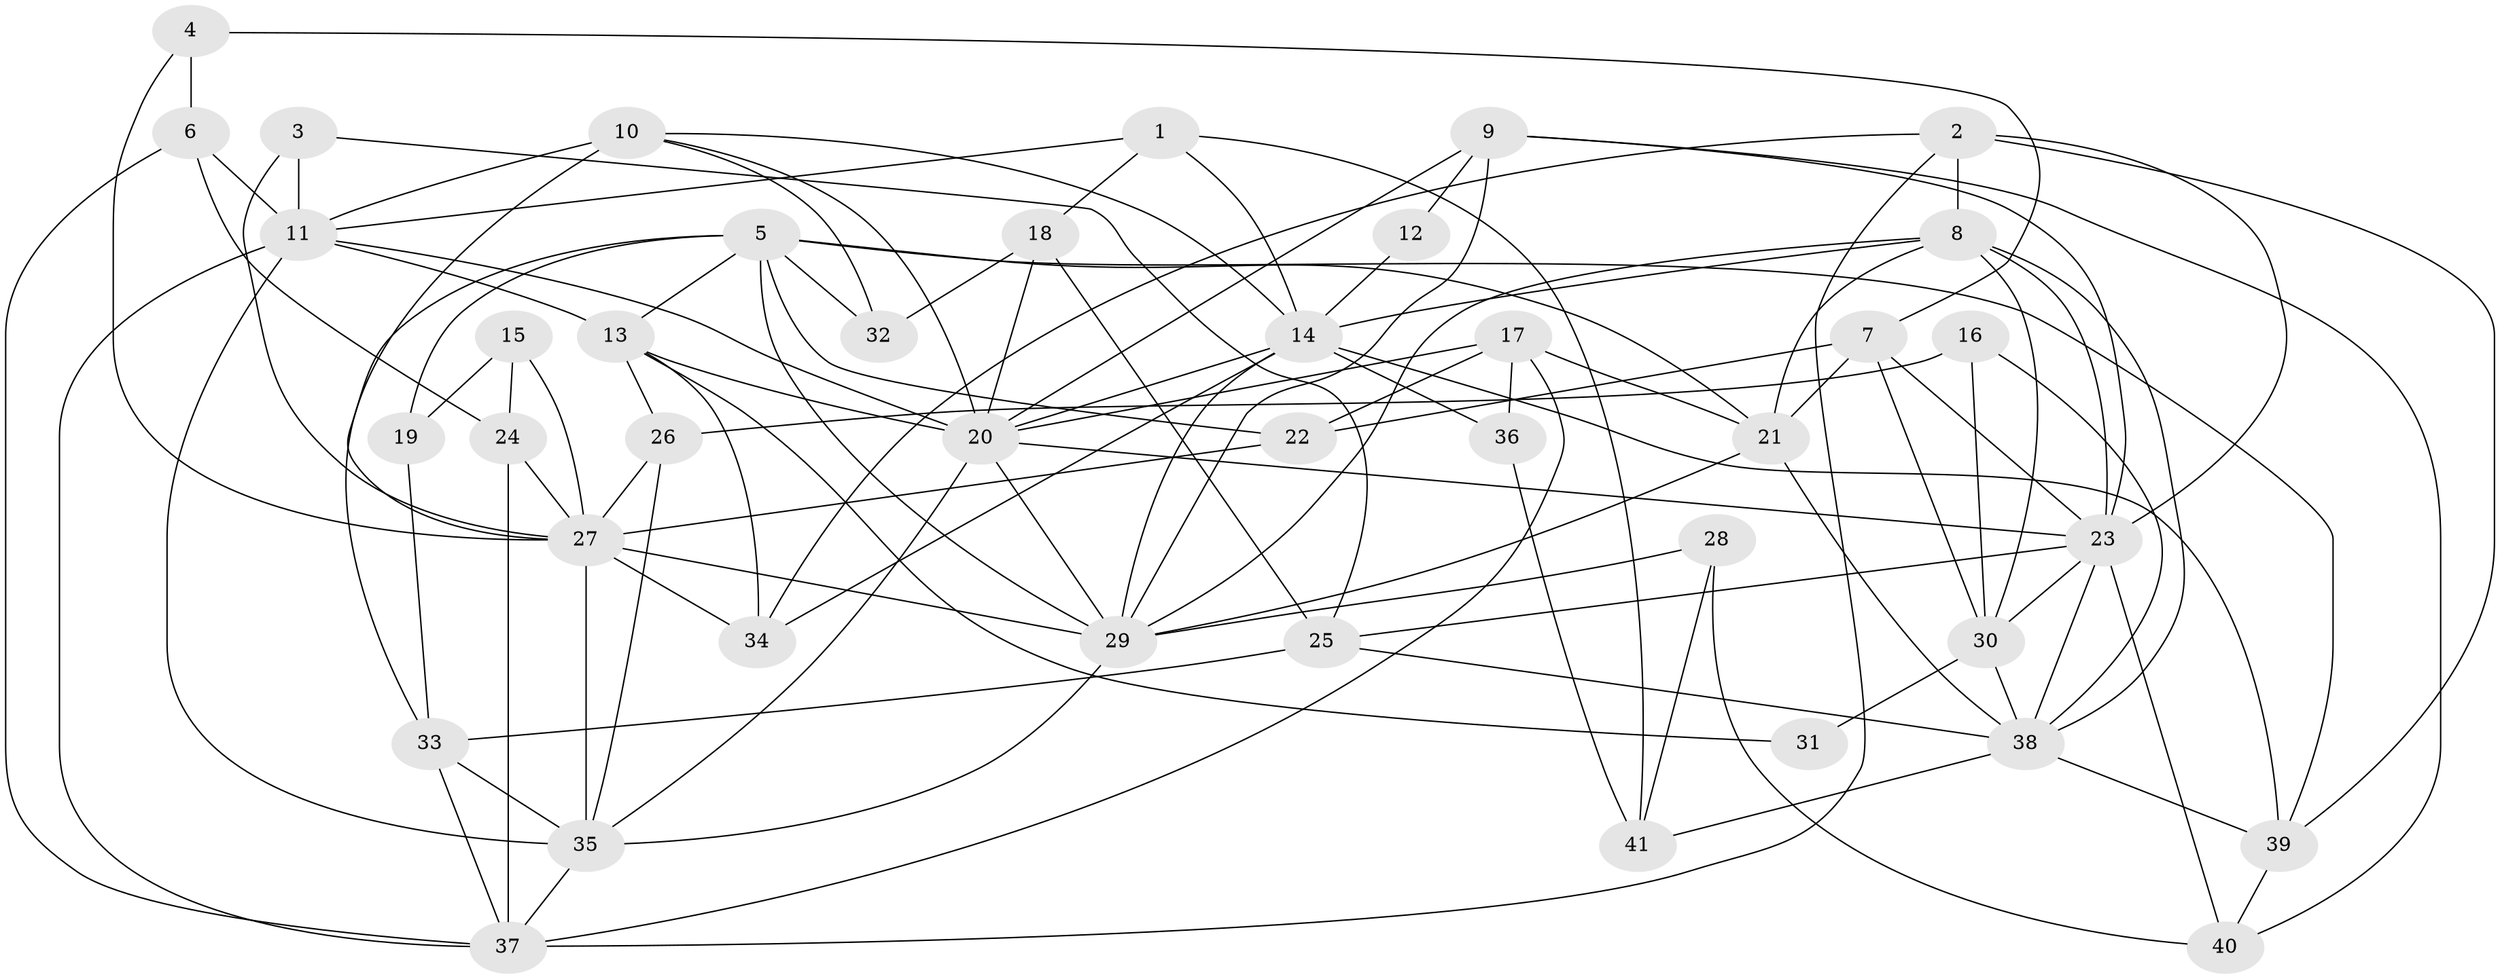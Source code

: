 // original degree distribution, {4: 0.3950617283950617, 6: 0.07407407407407407, 3: 0.19753086419753085, 2: 0.14814814814814814, 7: 0.037037037037037035, 5: 0.12345679012345678, 8: 0.012345679012345678, 9: 0.012345679012345678}
// Generated by graph-tools (version 1.1) at 2025/02/03/09/25 03:02:06]
// undirected, 41 vertices, 107 edges
graph export_dot {
graph [start="1"]
  node [color=gray90,style=filled];
  1;
  2;
  3;
  4;
  5;
  6;
  7;
  8;
  9;
  10;
  11;
  12;
  13;
  14;
  15;
  16;
  17;
  18;
  19;
  20;
  21;
  22;
  23;
  24;
  25;
  26;
  27;
  28;
  29;
  30;
  31;
  32;
  33;
  34;
  35;
  36;
  37;
  38;
  39;
  40;
  41;
  1 -- 11 [weight=1.0];
  1 -- 14 [weight=1.0];
  1 -- 18 [weight=1.0];
  1 -- 41 [weight=1.0];
  2 -- 8 [weight=2.0];
  2 -- 23 [weight=1.0];
  2 -- 34 [weight=1.0];
  2 -- 37 [weight=1.0];
  2 -- 39 [weight=1.0];
  3 -- 11 [weight=1.0];
  3 -- 25 [weight=1.0];
  3 -- 27 [weight=1.0];
  4 -- 6 [weight=2.0];
  4 -- 7 [weight=1.0];
  4 -- 27 [weight=1.0];
  5 -- 13 [weight=1.0];
  5 -- 19 [weight=1.0];
  5 -- 21 [weight=1.0];
  5 -- 22 [weight=1.0];
  5 -- 29 [weight=1.0];
  5 -- 32 [weight=1.0];
  5 -- 33 [weight=1.0];
  5 -- 39 [weight=1.0];
  6 -- 11 [weight=1.0];
  6 -- 24 [weight=1.0];
  6 -- 37 [weight=1.0];
  7 -- 21 [weight=2.0];
  7 -- 22 [weight=1.0];
  7 -- 23 [weight=1.0];
  7 -- 30 [weight=1.0];
  8 -- 14 [weight=1.0];
  8 -- 21 [weight=1.0];
  8 -- 23 [weight=1.0];
  8 -- 29 [weight=1.0];
  8 -- 30 [weight=1.0];
  8 -- 38 [weight=1.0];
  9 -- 12 [weight=1.0];
  9 -- 20 [weight=1.0];
  9 -- 23 [weight=1.0];
  9 -- 29 [weight=1.0];
  9 -- 40 [weight=1.0];
  10 -- 11 [weight=1.0];
  10 -- 14 [weight=1.0];
  10 -- 20 [weight=1.0];
  10 -- 27 [weight=2.0];
  10 -- 32 [weight=1.0];
  11 -- 13 [weight=2.0];
  11 -- 20 [weight=1.0];
  11 -- 35 [weight=1.0];
  11 -- 37 [weight=1.0];
  12 -- 14 [weight=1.0];
  13 -- 20 [weight=1.0];
  13 -- 26 [weight=1.0];
  13 -- 31 [weight=1.0];
  13 -- 34 [weight=1.0];
  14 -- 20 [weight=1.0];
  14 -- 29 [weight=1.0];
  14 -- 34 [weight=1.0];
  14 -- 36 [weight=2.0];
  14 -- 39 [weight=1.0];
  15 -- 19 [weight=1.0];
  15 -- 24 [weight=1.0];
  15 -- 27 [weight=2.0];
  16 -- 26 [weight=2.0];
  16 -- 30 [weight=1.0];
  16 -- 38 [weight=1.0];
  17 -- 20 [weight=2.0];
  17 -- 21 [weight=1.0];
  17 -- 22 [weight=1.0];
  17 -- 36 [weight=1.0];
  17 -- 37 [weight=1.0];
  18 -- 20 [weight=2.0];
  18 -- 25 [weight=1.0];
  18 -- 32 [weight=1.0];
  19 -- 33 [weight=1.0];
  20 -- 23 [weight=2.0];
  20 -- 29 [weight=1.0];
  20 -- 35 [weight=1.0];
  21 -- 29 [weight=1.0];
  21 -- 38 [weight=1.0];
  22 -- 27 [weight=1.0];
  23 -- 25 [weight=1.0];
  23 -- 30 [weight=2.0];
  23 -- 38 [weight=1.0];
  23 -- 40 [weight=1.0];
  24 -- 27 [weight=1.0];
  24 -- 37 [weight=1.0];
  25 -- 33 [weight=2.0];
  25 -- 38 [weight=1.0];
  26 -- 27 [weight=1.0];
  26 -- 35 [weight=1.0];
  27 -- 29 [weight=1.0];
  27 -- 34 [weight=1.0];
  27 -- 35 [weight=1.0];
  28 -- 29 [weight=1.0];
  28 -- 40 [weight=1.0];
  28 -- 41 [weight=1.0];
  29 -- 35 [weight=1.0];
  30 -- 31 [weight=1.0];
  30 -- 38 [weight=1.0];
  33 -- 35 [weight=1.0];
  33 -- 37 [weight=1.0];
  35 -- 37 [weight=1.0];
  36 -- 41 [weight=1.0];
  38 -- 39 [weight=1.0];
  38 -- 41 [weight=1.0];
  39 -- 40 [weight=1.0];
}
